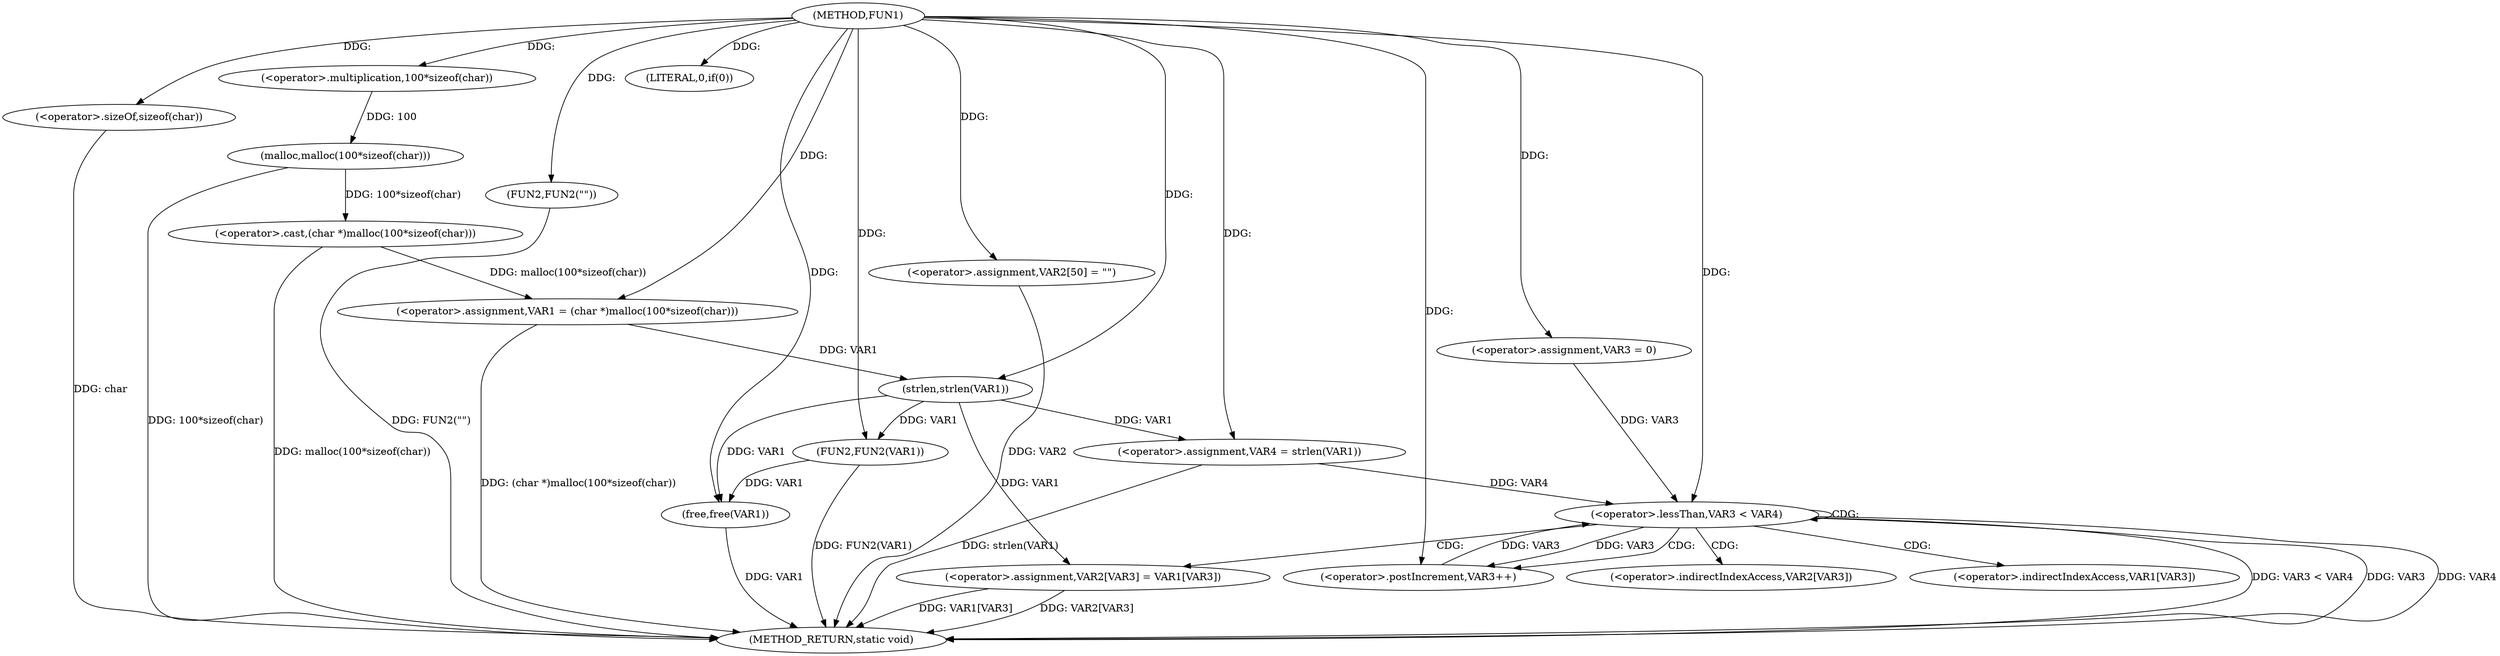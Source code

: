 digraph FUN1 {  
"1000100" [label = "(METHOD,FUN1)" ]
"1000151" [label = "(METHOD_RETURN,static void)" ]
"1000103" [label = "(<operator>.assignment,VAR1 = (char *)malloc(100*sizeof(char)))" ]
"1000105" [label = "(<operator>.cast,(char *)malloc(100*sizeof(char)))" ]
"1000107" [label = "(malloc,malloc(100*sizeof(char)))" ]
"1000108" [label = "(<operator>.multiplication,100*sizeof(char))" ]
"1000110" [label = "(<operator>.sizeOf,sizeof(char))" ]
"1000113" [label = "(LITERAL,0,if(0))" ]
"1000115" [label = "(FUN2,FUN2(\"\"))" ]
"1000121" [label = "(<operator>.assignment,VAR2[50] = \"\")" ]
"1000126" [label = "(<operator>.assignment,VAR4 = strlen(VAR1))" ]
"1000128" [label = "(strlen,strlen(VAR1))" ]
"1000131" [label = "(<operator>.assignment,VAR3 = 0)" ]
"1000134" [label = "(<operator>.lessThan,VAR3 < VAR4)" ]
"1000137" [label = "(<operator>.postIncrement,VAR3++)" ]
"1000140" [label = "(<operator>.assignment,VAR2[VAR3] = VAR1[VAR3])" ]
"1000147" [label = "(FUN2,FUN2(VAR1))" ]
"1000149" [label = "(free,free(VAR1))" ]
"1000141" [label = "(<operator>.indirectIndexAccess,VAR2[VAR3])" ]
"1000144" [label = "(<operator>.indirectIndexAccess,VAR1[VAR3])" ]
  "1000107" -> "1000151"  [ label = "DDG: 100*sizeof(char)"] 
  "1000105" -> "1000151"  [ label = "DDG: malloc(100*sizeof(char))"] 
  "1000103" -> "1000151"  [ label = "DDG: (char *)malloc(100*sizeof(char))"] 
  "1000140" -> "1000151"  [ label = "DDG: VAR2[VAR3]"] 
  "1000149" -> "1000151"  [ label = "DDG: VAR1"] 
  "1000126" -> "1000151"  [ label = "DDG: strlen(VAR1)"] 
  "1000140" -> "1000151"  [ label = "DDG: VAR1[VAR3]"] 
  "1000134" -> "1000151"  [ label = "DDG: VAR3 < VAR4"] 
  "1000115" -> "1000151"  [ label = "DDG: FUN2(\"\")"] 
  "1000134" -> "1000151"  [ label = "DDG: VAR3"] 
  "1000134" -> "1000151"  [ label = "DDG: VAR4"] 
  "1000121" -> "1000151"  [ label = "DDG: VAR2"] 
  "1000147" -> "1000151"  [ label = "DDG: FUN2(VAR1)"] 
  "1000110" -> "1000151"  [ label = "DDG: char"] 
  "1000105" -> "1000103"  [ label = "DDG: malloc(100*sizeof(char))"] 
  "1000100" -> "1000103"  [ label = "DDG: "] 
  "1000107" -> "1000105"  [ label = "DDG: 100*sizeof(char)"] 
  "1000108" -> "1000107"  [ label = "DDG: 100"] 
  "1000100" -> "1000108"  [ label = "DDG: "] 
  "1000100" -> "1000110"  [ label = "DDG: "] 
  "1000100" -> "1000113"  [ label = "DDG: "] 
  "1000100" -> "1000115"  [ label = "DDG: "] 
  "1000100" -> "1000121"  [ label = "DDG: "] 
  "1000128" -> "1000126"  [ label = "DDG: VAR1"] 
  "1000100" -> "1000126"  [ label = "DDG: "] 
  "1000103" -> "1000128"  [ label = "DDG: VAR1"] 
  "1000100" -> "1000128"  [ label = "DDG: "] 
  "1000100" -> "1000131"  [ label = "DDG: "] 
  "1000131" -> "1000134"  [ label = "DDG: VAR3"] 
  "1000137" -> "1000134"  [ label = "DDG: VAR3"] 
  "1000100" -> "1000134"  [ label = "DDG: "] 
  "1000126" -> "1000134"  [ label = "DDG: VAR4"] 
  "1000134" -> "1000137"  [ label = "DDG: VAR3"] 
  "1000100" -> "1000137"  [ label = "DDG: "] 
  "1000128" -> "1000140"  [ label = "DDG: VAR1"] 
  "1000128" -> "1000147"  [ label = "DDG: VAR1"] 
  "1000100" -> "1000147"  [ label = "DDG: "] 
  "1000147" -> "1000149"  [ label = "DDG: VAR1"] 
  "1000100" -> "1000149"  [ label = "DDG: "] 
  "1000128" -> "1000149"  [ label = "DDG: VAR1"] 
  "1000134" -> "1000137"  [ label = "CDG: "] 
  "1000134" -> "1000141"  [ label = "CDG: "] 
  "1000134" -> "1000144"  [ label = "CDG: "] 
  "1000134" -> "1000140"  [ label = "CDG: "] 
  "1000134" -> "1000134"  [ label = "CDG: "] 
}
